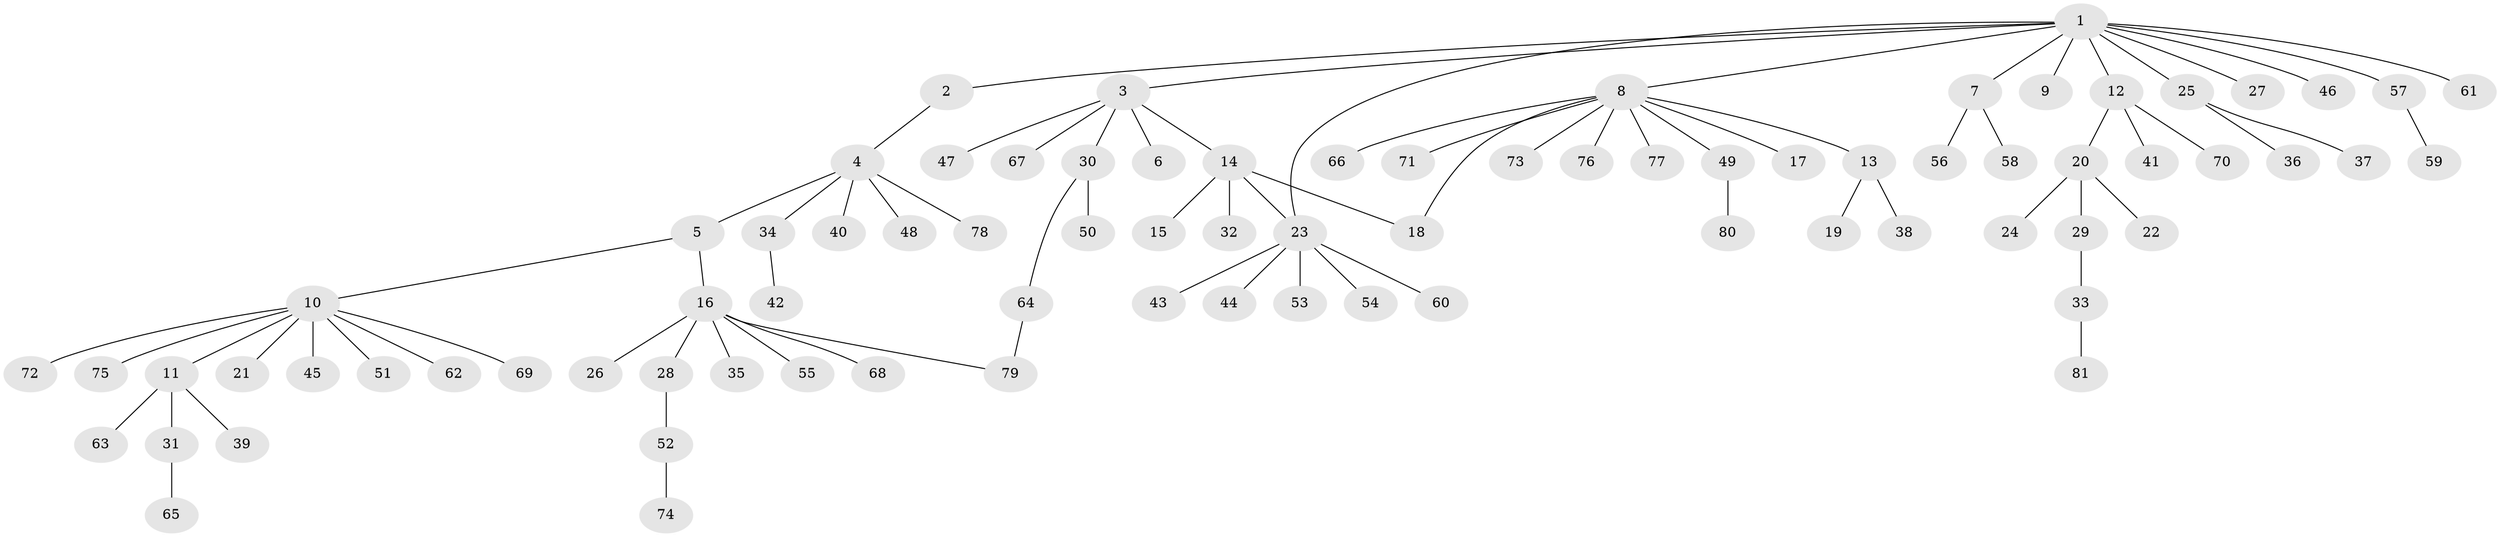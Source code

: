 // coarse degree distribution, {16: 0.016129032258064516, 2: 0.16129032258064516, 5: 0.016129032258064516, 8: 0.03225806451612903, 1: 0.6774193548387096, 9: 0.016129032258064516, 3: 0.03225806451612903, 4: 0.03225806451612903, 6: 0.016129032258064516}
// Generated by graph-tools (version 1.1) at 2025/41/03/06/25 10:41:46]
// undirected, 81 vertices, 83 edges
graph export_dot {
graph [start="1"]
  node [color=gray90,style=filled];
  1;
  2;
  3;
  4;
  5;
  6;
  7;
  8;
  9;
  10;
  11;
  12;
  13;
  14;
  15;
  16;
  17;
  18;
  19;
  20;
  21;
  22;
  23;
  24;
  25;
  26;
  27;
  28;
  29;
  30;
  31;
  32;
  33;
  34;
  35;
  36;
  37;
  38;
  39;
  40;
  41;
  42;
  43;
  44;
  45;
  46;
  47;
  48;
  49;
  50;
  51;
  52;
  53;
  54;
  55;
  56;
  57;
  58;
  59;
  60;
  61;
  62;
  63;
  64;
  65;
  66;
  67;
  68;
  69;
  70;
  71;
  72;
  73;
  74;
  75;
  76;
  77;
  78;
  79;
  80;
  81;
  1 -- 2;
  1 -- 3;
  1 -- 7;
  1 -- 8;
  1 -- 9;
  1 -- 12;
  1 -- 23;
  1 -- 25;
  1 -- 27;
  1 -- 46;
  1 -- 57;
  1 -- 61;
  2 -- 4;
  3 -- 6;
  3 -- 14;
  3 -- 30;
  3 -- 47;
  3 -- 67;
  4 -- 5;
  4 -- 34;
  4 -- 40;
  4 -- 48;
  4 -- 78;
  5 -- 10;
  5 -- 16;
  7 -- 56;
  7 -- 58;
  8 -- 13;
  8 -- 17;
  8 -- 18;
  8 -- 49;
  8 -- 66;
  8 -- 71;
  8 -- 73;
  8 -- 76;
  8 -- 77;
  10 -- 11;
  10 -- 21;
  10 -- 45;
  10 -- 51;
  10 -- 62;
  10 -- 69;
  10 -- 72;
  10 -- 75;
  11 -- 31;
  11 -- 39;
  11 -- 63;
  12 -- 20;
  12 -- 41;
  12 -- 70;
  13 -- 19;
  13 -- 38;
  14 -- 15;
  14 -- 18;
  14 -- 23;
  14 -- 32;
  16 -- 26;
  16 -- 28;
  16 -- 35;
  16 -- 55;
  16 -- 68;
  16 -- 79;
  20 -- 22;
  20 -- 24;
  20 -- 29;
  23 -- 43;
  23 -- 44;
  23 -- 53;
  23 -- 54;
  23 -- 60;
  25 -- 36;
  25 -- 37;
  28 -- 52;
  29 -- 33;
  30 -- 50;
  30 -- 64;
  31 -- 65;
  33 -- 81;
  34 -- 42;
  49 -- 80;
  52 -- 74;
  57 -- 59;
  64 -- 79;
}
